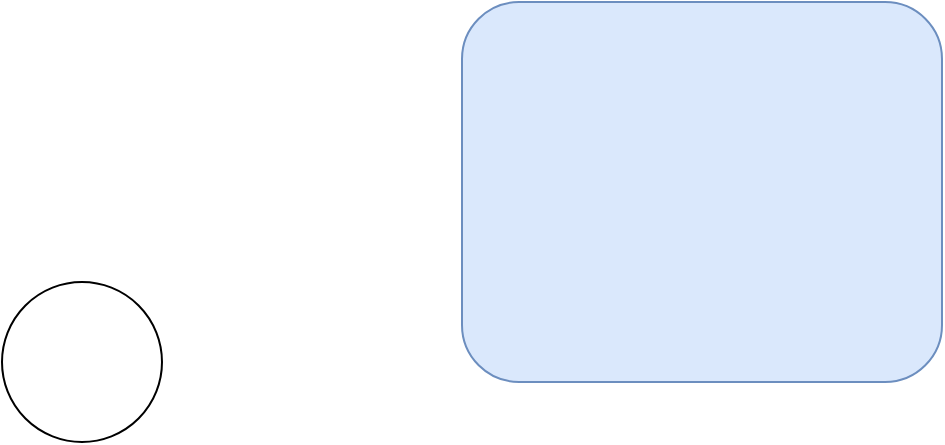 <mxfile version="23.1.4" type="github">
  <diagram name="Side-1" id="M3Rd7NAe1DH0WTdxckw0">
    <mxGraphModel dx="786" dy="477" grid="1" gridSize="10" guides="1" tooltips="1" connect="1" arrows="1" fold="1" page="1" pageScale="1" pageWidth="827" pageHeight="1169" math="0" shadow="0">
      <root>
        <mxCell id="0" />
        <mxCell id="1" parent="0" />
        <mxCell id="PFaZbm4yb0mD0eWbJwT9-1" value="" style="rounded=1;whiteSpace=wrap;html=1;fillColor=#dae8fc;strokeColor=#6c8ebf;" parent="1" vertex="1">
          <mxGeometry x="340" y="130" width="240" height="190" as="geometry" />
        </mxCell>
        <mxCell id="L6vwFAO6Mp50K6LfDYCX-1" value="" style="ellipse;whiteSpace=wrap;html=1;aspect=fixed;" parent="1" vertex="1">
          <mxGeometry x="110" y="270" width="80" height="80" as="geometry" />
        </mxCell>
      </root>
    </mxGraphModel>
  </diagram>
</mxfile>
